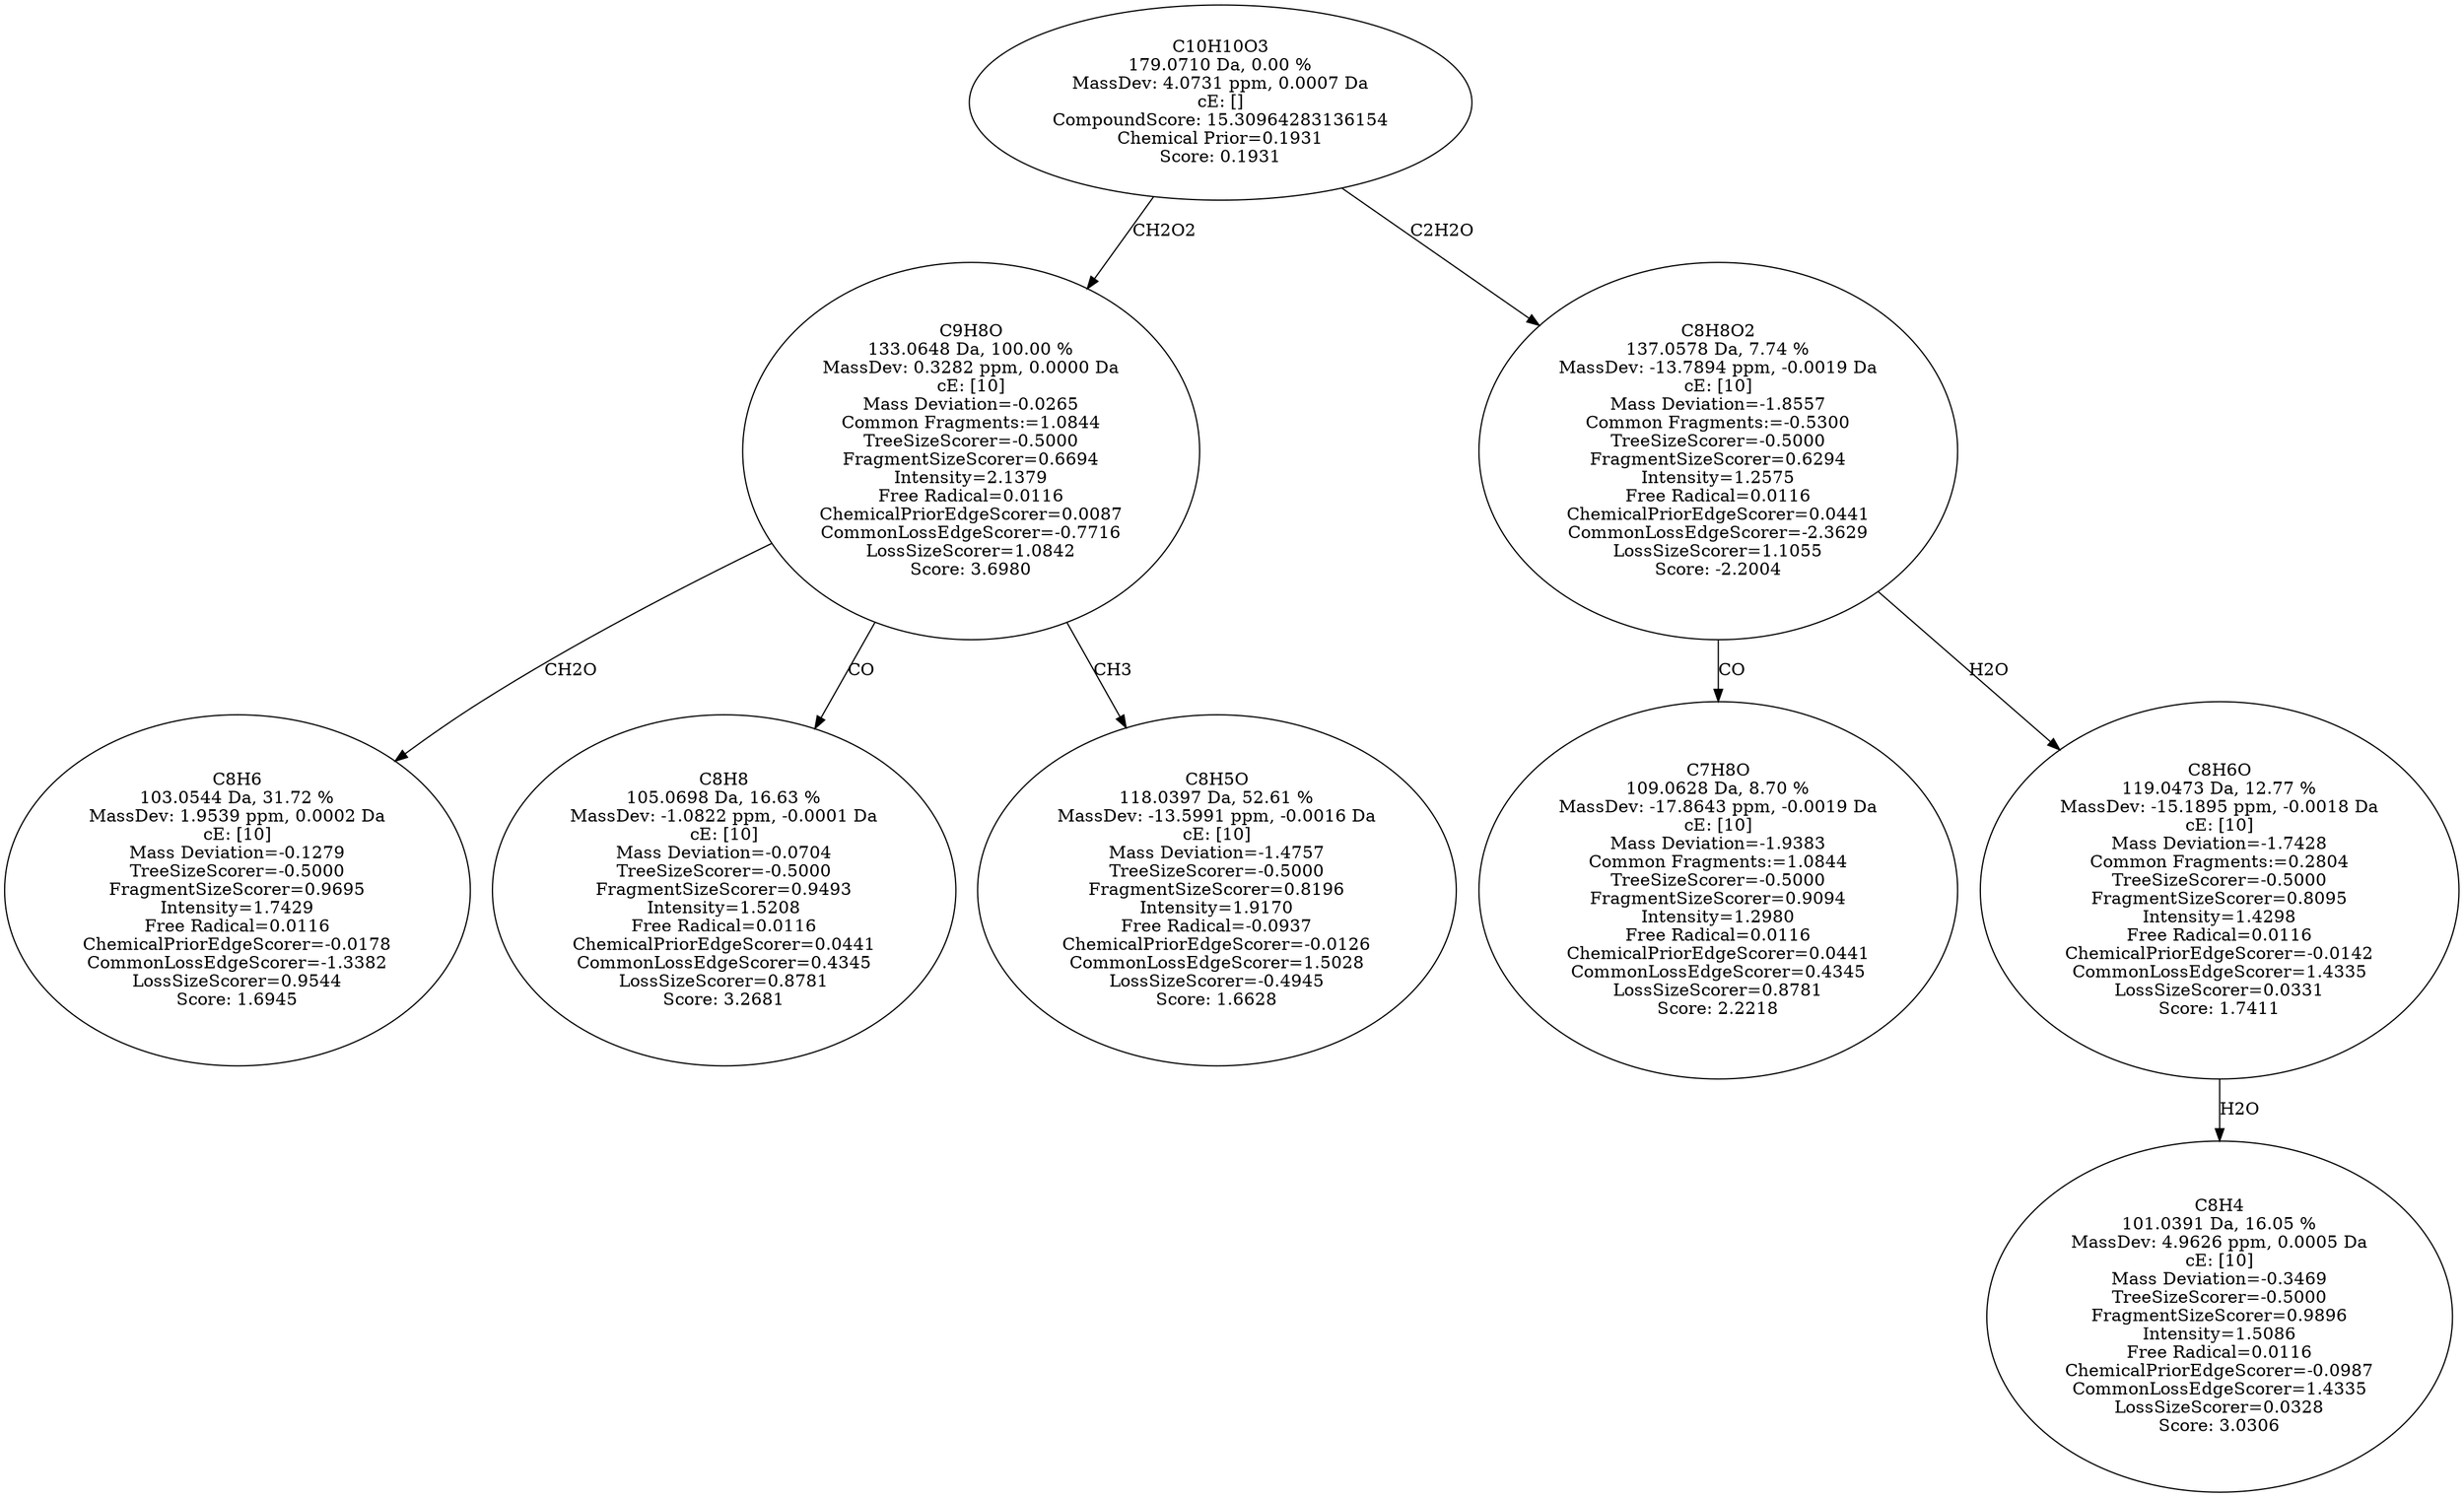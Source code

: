 strict digraph {
v1 [label="C8H6\n103.0544 Da, 31.72 %\nMassDev: 1.9539 ppm, 0.0002 Da\ncE: [10]\nMass Deviation=-0.1279\nTreeSizeScorer=-0.5000\nFragmentSizeScorer=0.9695\nIntensity=1.7429\nFree Radical=0.0116\nChemicalPriorEdgeScorer=-0.0178\nCommonLossEdgeScorer=-1.3382\nLossSizeScorer=0.9544\nScore: 1.6945"];
v2 [label="C8H8\n105.0698 Da, 16.63 %\nMassDev: -1.0822 ppm, -0.0001 Da\ncE: [10]\nMass Deviation=-0.0704\nTreeSizeScorer=-0.5000\nFragmentSizeScorer=0.9493\nIntensity=1.5208\nFree Radical=0.0116\nChemicalPriorEdgeScorer=0.0441\nCommonLossEdgeScorer=0.4345\nLossSizeScorer=0.8781\nScore: 3.2681"];
v3 [label="C8H5O\n118.0397 Da, 52.61 %\nMassDev: -13.5991 ppm, -0.0016 Da\ncE: [10]\nMass Deviation=-1.4757\nTreeSizeScorer=-0.5000\nFragmentSizeScorer=0.8196\nIntensity=1.9170\nFree Radical=-0.0937\nChemicalPriorEdgeScorer=-0.0126\nCommonLossEdgeScorer=1.5028\nLossSizeScorer=-0.4945\nScore: 1.6628"];
v4 [label="C9H8O\n133.0648 Da, 100.00 %\nMassDev: 0.3282 ppm, 0.0000 Da\ncE: [10]\nMass Deviation=-0.0265\nCommon Fragments:=1.0844\nTreeSizeScorer=-0.5000\nFragmentSizeScorer=0.6694\nIntensity=2.1379\nFree Radical=0.0116\nChemicalPriorEdgeScorer=0.0087\nCommonLossEdgeScorer=-0.7716\nLossSizeScorer=1.0842\nScore: 3.6980"];
v5 [label="C7H8O\n109.0628 Da, 8.70 %\nMassDev: -17.8643 ppm, -0.0019 Da\ncE: [10]\nMass Deviation=-1.9383\nCommon Fragments:=1.0844\nTreeSizeScorer=-0.5000\nFragmentSizeScorer=0.9094\nIntensity=1.2980\nFree Radical=0.0116\nChemicalPriorEdgeScorer=0.0441\nCommonLossEdgeScorer=0.4345\nLossSizeScorer=0.8781\nScore: 2.2218"];
v6 [label="C8H4\n101.0391 Da, 16.05 %\nMassDev: 4.9626 ppm, 0.0005 Da\ncE: [10]\nMass Deviation=-0.3469\nTreeSizeScorer=-0.5000\nFragmentSizeScorer=0.9896\nIntensity=1.5086\nFree Radical=0.0116\nChemicalPriorEdgeScorer=-0.0987\nCommonLossEdgeScorer=1.4335\nLossSizeScorer=0.0328\nScore: 3.0306"];
v7 [label="C8H6O\n119.0473 Da, 12.77 %\nMassDev: -15.1895 ppm, -0.0018 Da\ncE: [10]\nMass Deviation=-1.7428\nCommon Fragments:=0.2804\nTreeSizeScorer=-0.5000\nFragmentSizeScorer=0.8095\nIntensity=1.4298\nFree Radical=0.0116\nChemicalPriorEdgeScorer=-0.0142\nCommonLossEdgeScorer=1.4335\nLossSizeScorer=0.0331\nScore: 1.7411"];
v8 [label="C8H8O2\n137.0578 Da, 7.74 %\nMassDev: -13.7894 ppm, -0.0019 Da\ncE: [10]\nMass Deviation=-1.8557\nCommon Fragments:=-0.5300\nTreeSizeScorer=-0.5000\nFragmentSizeScorer=0.6294\nIntensity=1.2575\nFree Radical=0.0116\nChemicalPriorEdgeScorer=0.0441\nCommonLossEdgeScorer=-2.3629\nLossSizeScorer=1.1055\nScore: -2.2004"];
v9 [label="C10H10O3\n179.0710 Da, 0.00 %\nMassDev: 4.0731 ppm, 0.0007 Da\ncE: []\nCompoundScore: 15.30964283136154\nChemical Prior=0.1931\nScore: 0.1931"];
v4 -> v1 [label="CH2O"];
v4 -> v2 [label="CO"];
v4 -> v3 [label="CH3"];
v9 -> v4 [label="CH2O2"];
v8 -> v5 [label="CO"];
v7 -> v6 [label="H2O"];
v8 -> v7 [label="H2O"];
v9 -> v8 [label="C2H2O"];
}
